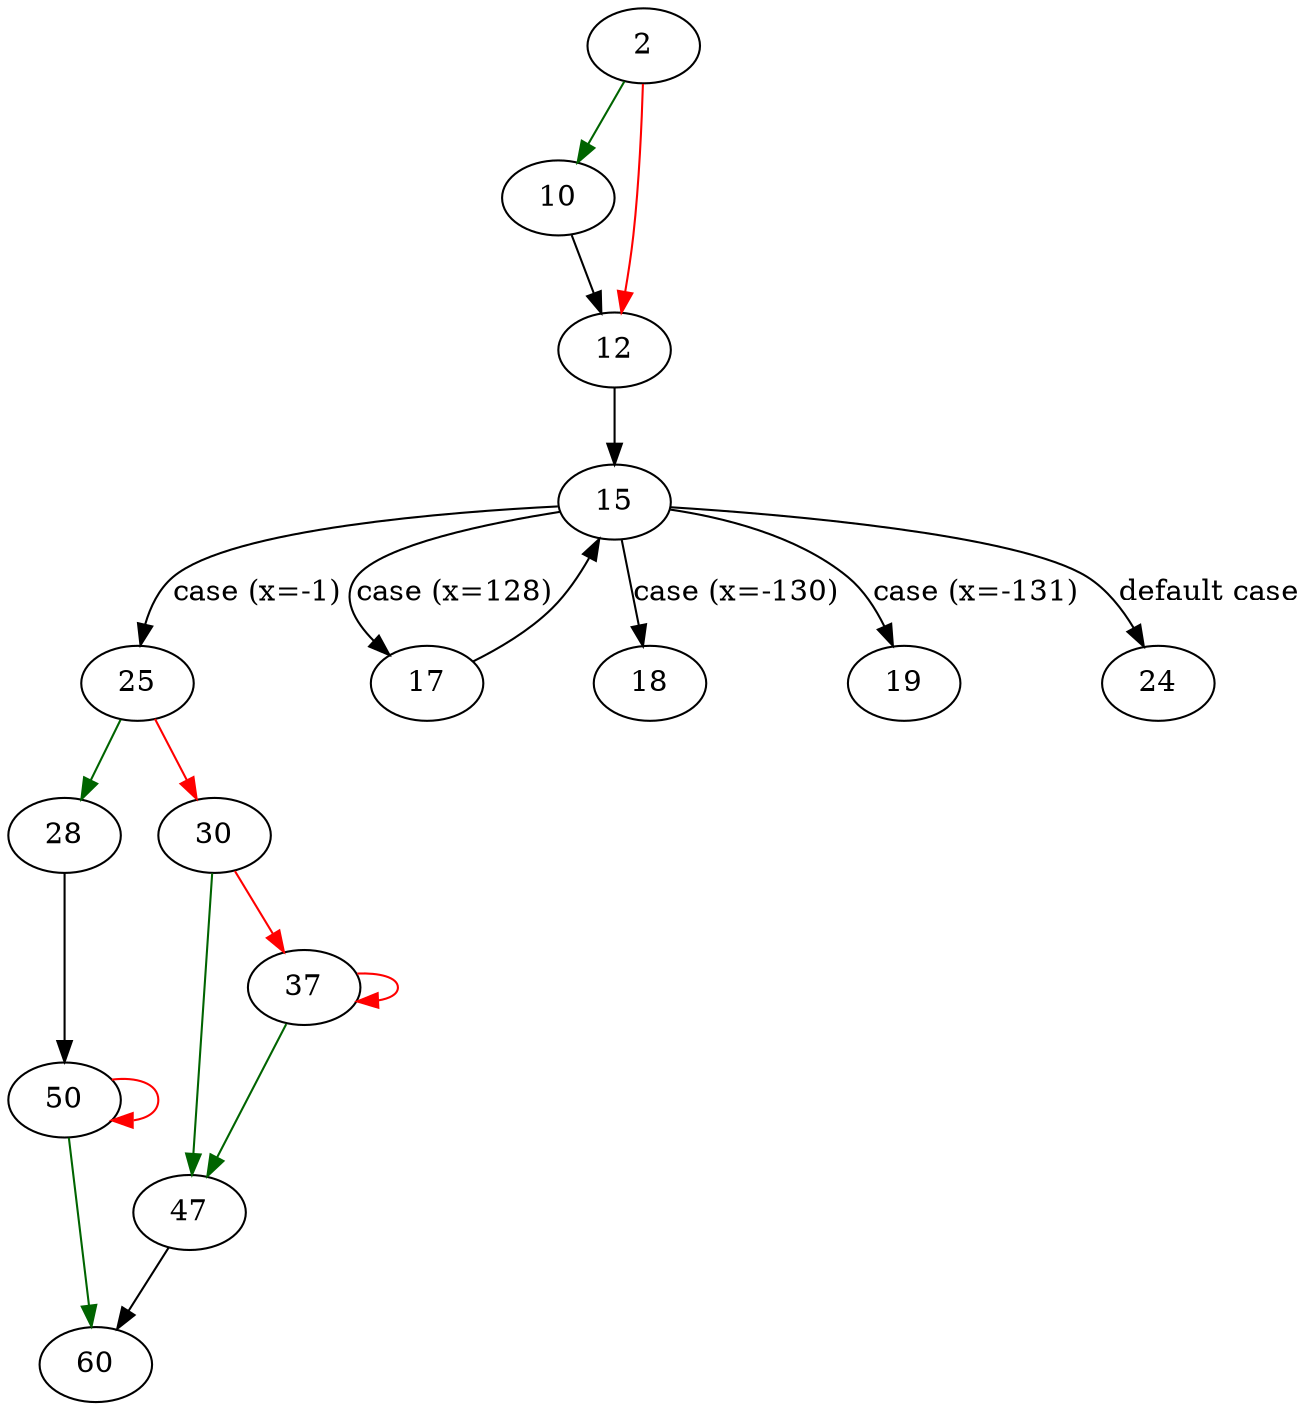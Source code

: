 strict digraph "main" {
	// Node definitions.
	2 [entry=true];
	10;
	12;
	15;
	25;
	17;
	18;
	19;
	24;
	28;
	30;
	50;
	47;
	37;
	60;

	// Edge definitions.
	2 -> 10 [
		color=darkgreen
		cond=true
	];
	2 -> 12 [
		color=red
		cond=false
	];
	10 -> 12;
	12 -> 15;
	15 -> 25 [
		cond="case (x=-1)"
		label="case (x=-1)"
	];
	15 -> 17 [
		cond="case (x=128)"
		label="case (x=128)"
	];
	15 -> 18 [
		cond="case (x=-130)"
		label="case (x=-130)"
	];
	15 -> 19 [
		cond="case (x=-131)"
		label="case (x=-131)"
	];
	15 -> 24 [
		cond="default case"
		label="default case"
	];
	25 -> 28 [
		color=darkgreen
		cond=true
	];
	25 -> 30 [
		color=red
		cond=false
	];
	17 -> 15;
	28 -> 50;
	30 -> 47 [
		color=darkgreen
		cond=true
	];
	30 -> 37 [
		color=red
		cond=false
	];
	50 -> 50 [
		color=red
		cond=false
	];
	50 -> 60 [
		color=darkgreen
		cond=true
	];
	47 -> 60;
	37 -> 47 [
		color=darkgreen
		cond=true
	];
	37 -> 37 [
		color=red
		cond=false
	];
}